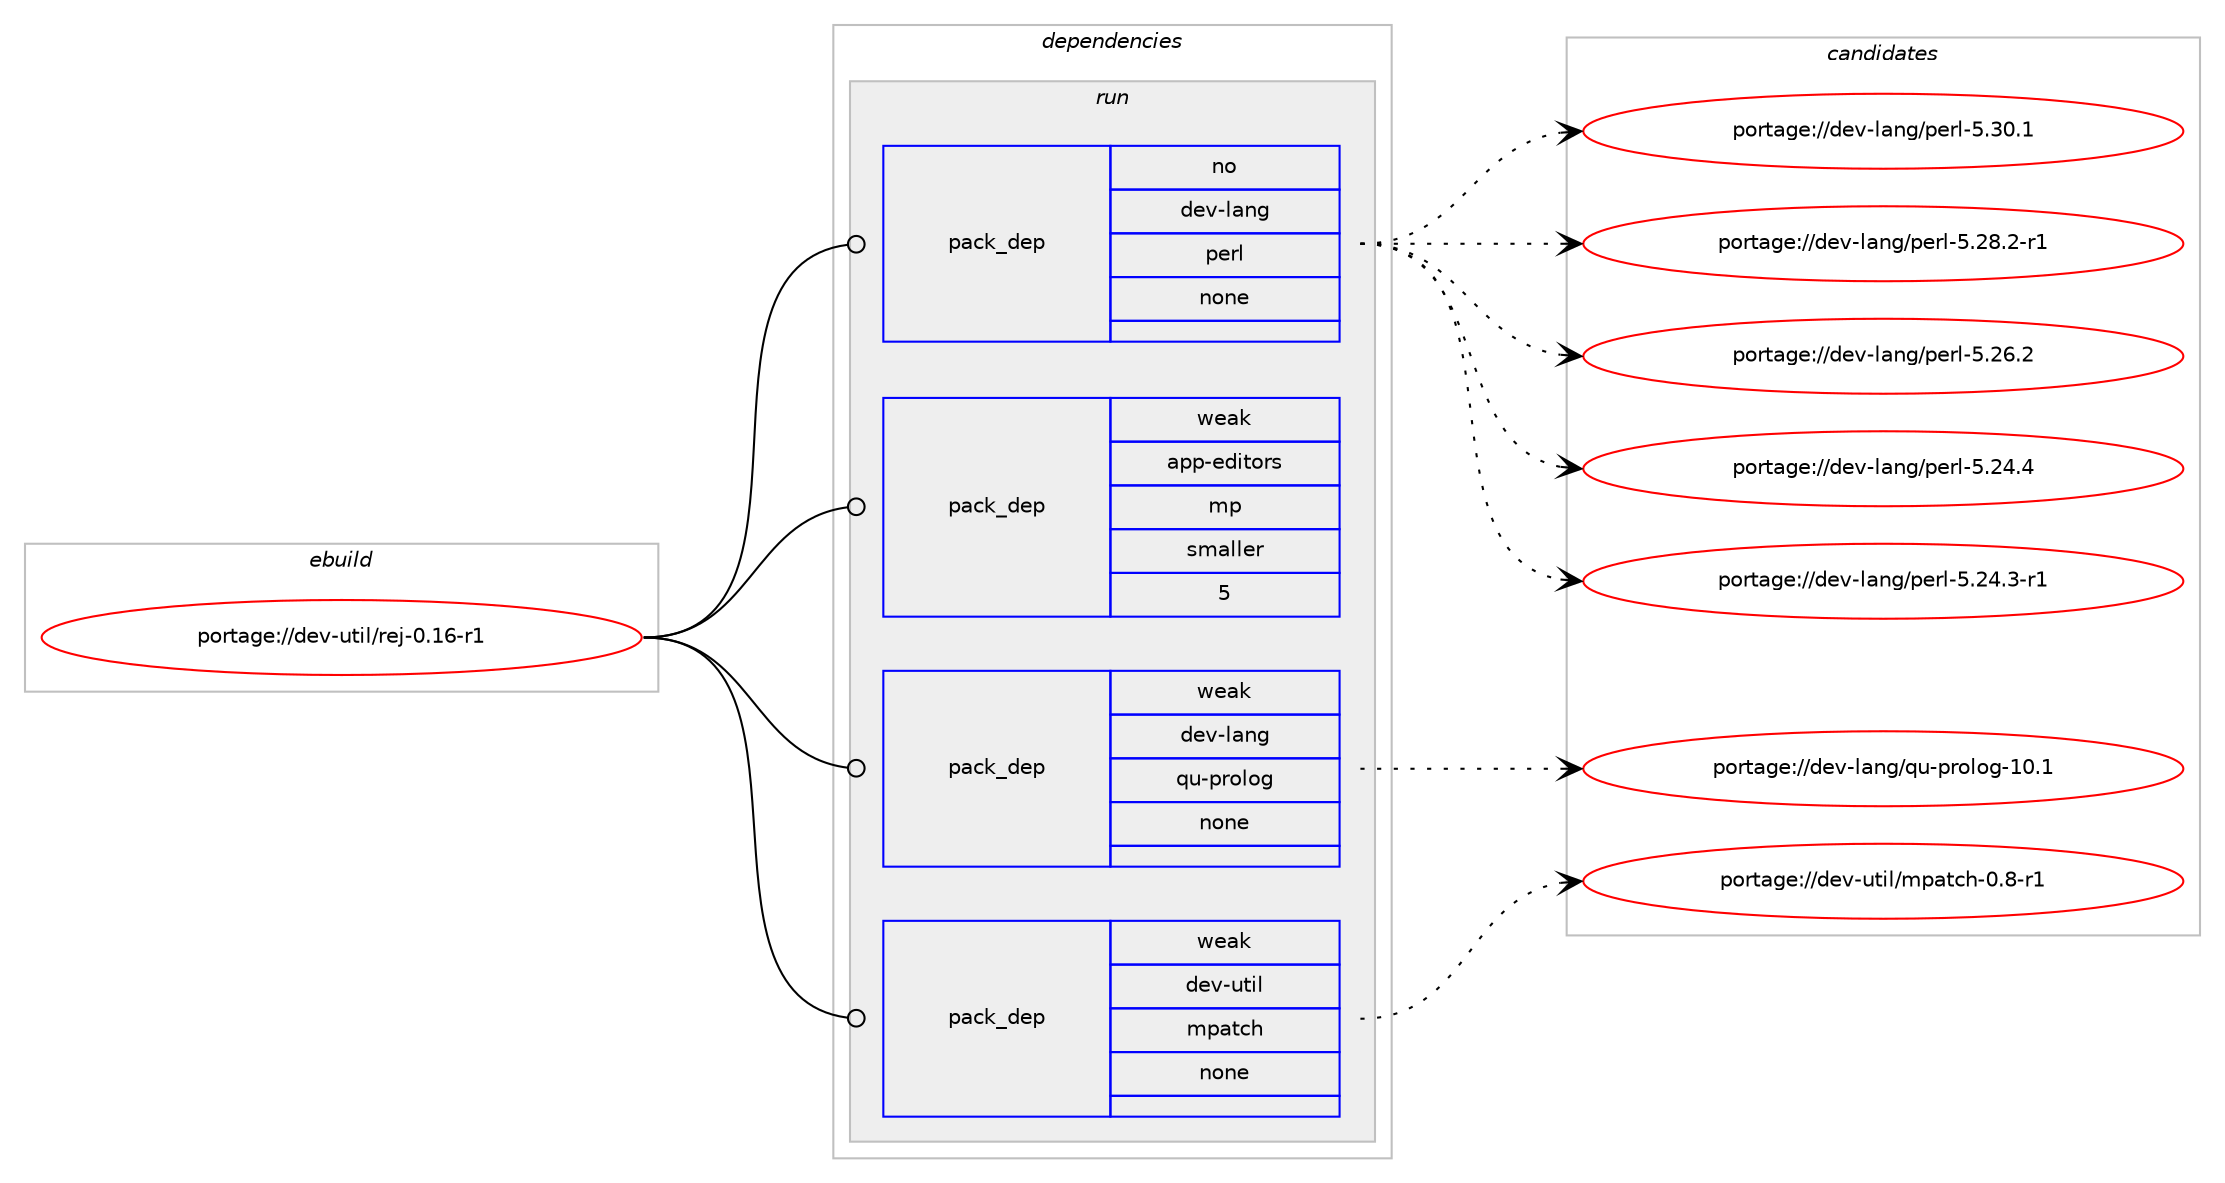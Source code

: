 digraph prolog {

# *************
# Graph options
# *************

newrank=true;
concentrate=true;
compound=true;
graph [rankdir=LR,fontname=Helvetica,fontsize=10,ranksep=1.5];#, ranksep=2.5, nodesep=0.2];
edge  [arrowhead=vee];
node  [fontname=Helvetica,fontsize=10];

# **********
# The ebuild
# **********

subgraph cluster_leftcol {
color=gray;
rank=same;
label=<<i>ebuild</i>>;
id [label="portage://dev-util/rej-0.16-r1", color=red, width=4, href="../dev-util/rej-0.16-r1.svg"];
}

# ****************
# The dependencies
# ****************

subgraph cluster_midcol {
color=gray;
label=<<i>dependencies</i>>;
subgraph cluster_compile {
fillcolor="#eeeeee";
style=filled;
label=<<i>compile</i>>;
}
subgraph cluster_compileandrun {
fillcolor="#eeeeee";
style=filled;
label=<<i>compile and run</i>>;
}
subgraph cluster_run {
fillcolor="#eeeeee";
style=filled;
label=<<i>run</i>>;
subgraph pack231504 {
dependency297803 [label=<<TABLE BORDER="0" CELLBORDER="1" CELLSPACING="0" CELLPADDING="4" WIDTH="220"><TR><TD ROWSPAN="6" CELLPADDING="30">pack_dep</TD></TR><TR><TD WIDTH="110">no</TD></TR><TR><TD>dev-lang</TD></TR><TR><TD>perl</TD></TR><TR><TD>none</TD></TR><TR><TD></TD></TR></TABLE>>, shape=none, color=blue];
}
id:e -> dependency297803:w [weight=20,style="solid",arrowhead="odot"];
subgraph pack231505 {
dependency297804 [label=<<TABLE BORDER="0" CELLBORDER="1" CELLSPACING="0" CELLPADDING="4" WIDTH="220"><TR><TD ROWSPAN="6" CELLPADDING="30">pack_dep</TD></TR><TR><TD WIDTH="110">weak</TD></TR><TR><TD>app-editors</TD></TR><TR><TD>mp</TD></TR><TR><TD>smaller</TD></TR><TR><TD>5</TD></TR></TABLE>>, shape=none, color=blue];
}
id:e -> dependency297804:w [weight=20,style="solid",arrowhead="odot"];
subgraph pack231506 {
dependency297805 [label=<<TABLE BORDER="0" CELLBORDER="1" CELLSPACING="0" CELLPADDING="4" WIDTH="220"><TR><TD ROWSPAN="6" CELLPADDING="30">pack_dep</TD></TR><TR><TD WIDTH="110">weak</TD></TR><TR><TD>dev-lang</TD></TR><TR><TD>qu-prolog</TD></TR><TR><TD>none</TD></TR><TR><TD></TD></TR></TABLE>>, shape=none, color=blue];
}
id:e -> dependency297805:w [weight=20,style="solid",arrowhead="odot"];
subgraph pack231507 {
dependency297806 [label=<<TABLE BORDER="0" CELLBORDER="1" CELLSPACING="0" CELLPADDING="4" WIDTH="220"><TR><TD ROWSPAN="6" CELLPADDING="30">pack_dep</TD></TR><TR><TD WIDTH="110">weak</TD></TR><TR><TD>dev-util</TD></TR><TR><TD>mpatch</TD></TR><TR><TD>none</TD></TR><TR><TD></TD></TR></TABLE>>, shape=none, color=blue];
}
id:e -> dependency297806:w [weight=20,style="solid",arrowhead="odot"];
}
}

# **************
# The candidates
# **************

subgraph cluster_choices {
rank=same;
color=gray;
label=<<i>candidates</i>>;

subgraph choice231504 {
color=black;
nodesep=1;
choice10010111845108971101034711210111410845534651484649 [label="portage://dev-lang/perl-5.30.1", color=red, width=4,href="../dev-lang/perl-5.30.1.svg"];
choice100101118451089711010347112101114108455346505646504511449 [label="portage://dev-lang/perl-5.28.2-r1", color=red, width=4,href="../dev-lang/perl-5.28.2-r1.svg"];
choice10010111845108971101034711210111410845534650544650 [label="portage://dev-lang/perl-5.26.2", color=red, width=4,href="../dev-lang/perl-5.26.2.svg"];
choice10010111845108971101034711210111410845534650524652 [label="portage://dev-lang/perl-5.24.4", color=red, width=4,href="../dev-lang/perl-5.24.4.svg"];
choice100101118451089711010347112101114108455346505246514511449 [label="portage://dev-lang/perl-5.24.3-r1", color=red, width=4,href="../dev-lang/perl-5.24.3-r1.svg"];
dependency297803:e -> choice10010111845108971101034711210111410845534651484649:w [style=dotted,weight="100"];
dependency297803:e -> choice100101118451089711010347112101114108455346505646504511449:w [style=dotted,weight="100"];
dependency297803:e -> choice10010111845108971101034711210111410845534650544650:w [style=dotted,weight="100"];
dependency297803:e -> choice10010111845108971101034711210111410845534650524652:w [style=dotted,weight="100"];
dependency297803:e -> choice100101118451089711010347112101114108455346505246514511449:w [style=dotted,weight="100"];
}
subgraph choice231505 {
color=black;
nodesep=1;
}
subgraph choice231506 {
color=black;
nodesep=1;
choice100101118451089711010347113117451121141111081111034549484649 [label="portage://dev-lang/qu-prolog-10.1", color=red, width=4,href="../dev-lang/qu-prolog-10.1.svg"];
dependency297805:e -> choice100101118451089711010347113117451121141111081111034549484649:w [style=dotted,weight="100"];
}
subgraph choice231507 {
color=black;
nodesep=1;
choice10010111845117116105108471091129711699104454846564511449 [label="portage://dev-util/mpatch-0.8-r1", color=red, width=4,href="../dev-util/mpatch-0.8-r1.svg"];
dependency297806:e -> choice10010111845117116105108471091129711699104454846564511449:w [style=dotted,weight="100"];
}
}

}
